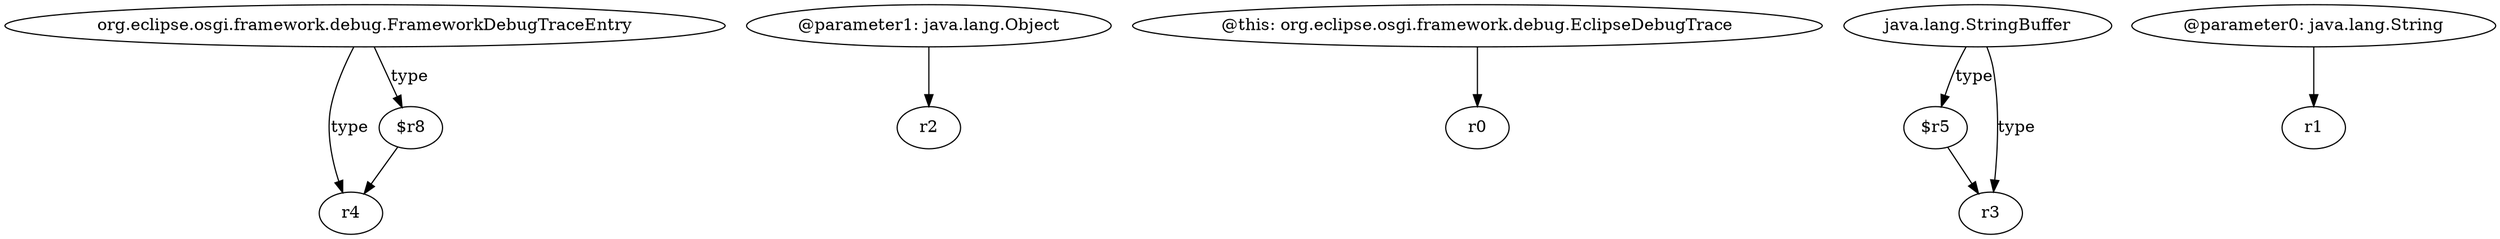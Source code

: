 digraph g {
0[label="org.eclipse.osgi.framework.debug.FrameworkDebugTraceEntry"]
1[label="r4"]
0->1[label="type"]
2[label="@parameter1: java.lang.Object"]
3[label="r2"]
2->3[label=""]
4[label="@this: org.eclipse.osgi.framework.debug.EclipseDebugTrace"]
5[label="r0"]
4->5[label=""]
6[label="$r5"]
7[label="r3"]
6->7[label=""]
8[label="java.lang.StringBuffer"]
8->6[label="type"]
8->7[label="type"]
9[label="@parameter0: java.lang.String"]
10[label="r1"]
9->10[label=""]
11[label="$r8"]
11->1[label=""]
0->11[label="type"]
}